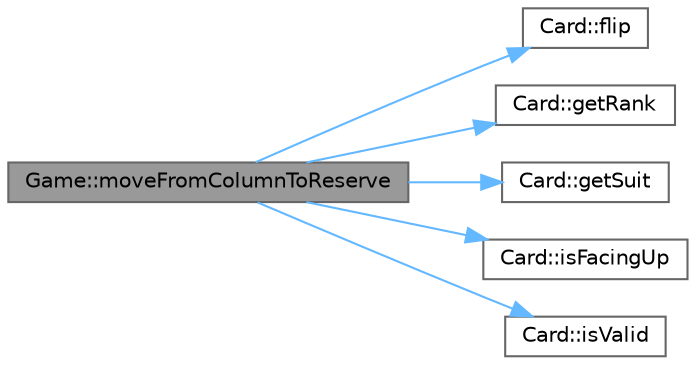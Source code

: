 digraph "Game::moveFromColumnToReserve"
{
 // LATEX_PDF_SIZE
  bgcolor="transparent";
  edge [fontname=Helvetica,fontsize=10,labelfontname=Helvetica,labelfontsize=10];
  node [fontname=Helvetica,fontsize=10,shape=box,height=0.2,width=0.4];
  rankdir="LR";
  Node1 [id="Node000001",label="Game::moveFromColumnToReserve",height=0.2,width=0.4,color="gray40", fillcolor="grey60", style="filled", fontcolor="black",tooltip="Moves top card from a column to a reserve slot if allowed."];
  Node1 -> Node2 [id="edge1_Node000001_Node000002",color="steelblue1",style="solid",tooltip=" "];
  Node2 [id="Node000002",label="Card::flip",height=0.2,width=0.4,color="grey40", fillcolor="white", style="filled",URL="$d5/d6a/class_card.html#ac9e1cecfe41118bdd2f019831549dd2a",tooltip="Flips the card: face down becomes face up, and vice versa."];
  Node1 -> Node3 [id="edge2_Node000001_Node000003",color="steelblue1",style="solid",tooltip=" "];
  Node3 [id="Node000003",label="Card::getRank",height=0.2,width=0.4,color="grey40", fillcolor="white", style="filled",URL="$d5/d6a/class_card.html#ad2c7de19fb9df88e6591015a7f2d81dd",tooltip="Gets the rank of the card."];
  Node1 -> Node4 [id="edge3_Node000001_Node000004",color="steelblue1",style="solid",tooltip=" "];
  Node4 [id="Node000004",label="Card::getSuit",height=0.2,width=0.4,color="grey40", fillcolor="white", style="filled",URL="$d5/d6a/class_card.html#a8ad282c1b97a4846775a4b502722a4f1",tooltip="Gets the suit of the card."];
  Node1 -> Node5 [id="edge4_Node000001_Node000005",color="steelblue1",style="solid",tooltip=" "];
  Node5 [id="Node000005",label="Card::isFacingUp",height=0.2,width=0.4,color="grey40", fillcolor="white", style="filled",URL="$d5/d6a/class_card.html#a57fbde51dee34b0c73d4beba6d5894b0",tooltip="Checks if the card is currently facing up."];
  Node1 -> Node6 [id="edge5_Node000001_Node000006",color="steelblue1",style="solid",tooltip=" "];
  Node6 [id="Node000006",label="Card::isValid",height=0.2,width=0.4,color="grey40", fillcolor="white", style="filled",URL="$d5/d6a/class_card.html#a8a05ca808aae1e9aa54f5525672be650",tooltip="Checks if the card is valid (properly initialized)."];
}
